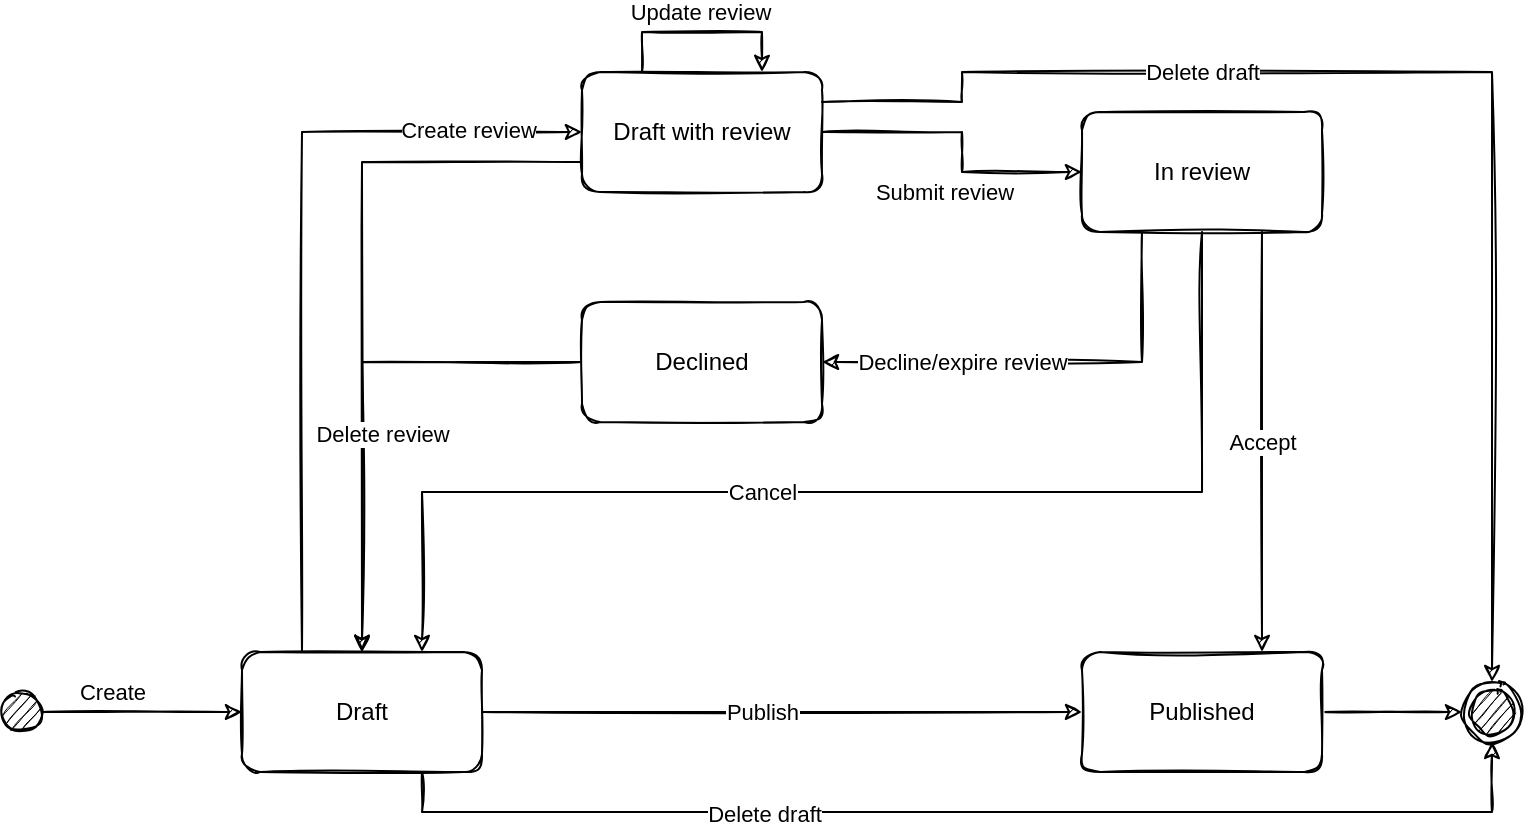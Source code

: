 <mxfile version="16.5.1" type="device"><diagram id="TRgVd12U0wXP9nErbiHY" name="Page-1"><mxGraphModel dx="1286" dy="689" grid="1" gridSize="10" guides="1" tooltips="1" connect="1" arrows="1" fold="1" page="1" pageScale="1" pageWidth="1654" pageHeight="1169" math="0" shadow="0"><root><mxCell id="0"/><mxCell id="1" parent="0"/><mxCell id="fLkMAQggL9lnL11cRAD6-31" style="edgeStyle=orthogonalEdgeStyle;rounded=0;orthogonalLoop=1;jettySize=auto;html=1;fontSize=31;sketch=1;entryX=0;entryY=0.5;entryDx=0;entryDy=0;exitX=1;exitY=0.5;exitDx=0;exitDy=0;" parent="1" source="fLkMAQggL9lnL11cRAD6-2" target="fLkMAQggL9lnL11cRAD6-30" edge="1"><mxGeometry relative="1" as="geometry"><mxPoint x="110" y="510" as="sourcePoint"/><Array as="points"/></mxGeometry></mxCell><mxCell id="fLkMAQggL9lnL11cRAD6-83" value="Create" style="edgeLabel;html=1;align=center;verticalAlign=middle;resizable=0;points=[];fontSize=11;" parent="fLkMAQggL9lnL11cRAD6-31" vertex="1" connectable="0"><mxGeometry x="-0.325" y="1" relative="1" as="geometry"><mxPoint x="1" y="-9" as="offset"/></mxGeometry></mxCell><mxCell id="fLkMAQggL9lnL11cRAD6-2" value="" style="ellipse;whiteSpace=wrap;html=1;aspect=fixed;shadow=0;sketch=1;fillColor=#000000;" parent="1" vertex="1"><mxGeometry x="70" y="470" width="20" height="20" as="geometry"/></mxCell><mxCell id="fLkMAQggL9lnL11cRAD6-42" style="edgeStyle=orthogonalEdgeStyle;rounded=0;orthogonalLoop=1;jettySize=auto;html=1;exitX=1;exitY=0.5;exitDx=0;exitDy=0;fontSize=11;sketch=1;" parent="1" source="fLkMAQggL9lnL11cRAD6-30" target="fLkMAQggL9lnL11cRAD6-39" edge="1"><mxGeometry relative="1" as="geometry"/></mxCell><mxCell id="fLkMAQggL9lnL11cRAD6-43" value="Publish" style="edgeLabel;html=1;align=center;verticalAlign=middle;resizable=0;points=[];fontSize=11;" parent="fLkMAQggL9lnL11cRAD6-42" vertex="1" connectable="0"><mxGeometry x="-0.079" y="-1" relative="1" as="geometry"><mxPoint x="2" y="-1" as="offset"/></mxGeometry></mxCell><mxCell id="fLkMAQggL9lnL11cRAD6-58" style="edgeStyle=orthogonalEdgeStyle;rounded=0;orthogonalLoop=1;jettySize=auto;html=1;exitX=0.75;exitY=1;exitDx=0;exitDy=0;entryX=0.5;entryY=1;entryDx=0;entryDy=0;fontSize=11;sketch=1;" parent="1" source="fLkMAQggL9lnL11cRAD6-30" target="fLkMAQggL9lnL11cRAD6-52" edge="1"><mxGeometry relative="1" as="geometry"/></mxCell><mxCell id="fLkMAQggL9lnL11cRAD6-59" value="Delete draft" style="edgeLabel;html=1;align=center;verticalAlign=middle;resizable=0;points=[];fontSize=11;" parent="fLkMAQggL9lnL11cRAD6-58" vertex="1" connectable="0"><mxGeometry x="-0.1" relative="1" as="geometry"><mxPoint x="-75" y="1" as="offset"/></mxGeometry></mxCell><mxCell id="4GdUixe9zCUe-EsCM_A6-9" style="edgeStyle=orthogonalEdgeStyle;rounded=0;orthogonalLoop=1;jettySize=auto;html=1;exitX=0.25;exitY=0;exitDx=0;exitDy=0;entryX=0;entryY=0.5;entryDx=0;entryDy=0;sketch=1;" edge="1" parent="1" source="fLkMAQggL9lnL11cRAD6-30" target="fLkMAQggL9lnL11cRAD6-33"><mxGeometry relative="1" as="geometry"/></mxCell><mxCell id="4GdUixe9zCUe-EsCM_A6-12" value="Create review" style="edgeLabel;html=1;align=center;verticalAlign=middle;resizable=0;points=[];" vertex="1" connectable="0" parent="4GdUixe9zCUe-EsCM_A6-9"><mxGeometry x="0.575" y="-2" relative="1" as="geometry"><mxPoint x="28" y="-3" as="offset"/></mxGeometry></mxCell><mxCell id="fLkMAQggL9lnL11cRAD6-30" value="Draft" style="rounded=1;whiteSpace=wrap;html=1;shadow=0;sketch=1;strokeColor=#000000;fillColor=#FFFFFF;" parent="1" vertex="1"><mxGeometry x="190" y="450" width="120" height="60" as="geometry"/></mxCell><mxCell id="fLkMAQggL9lnL11cRAD6-41" style="edgeStyle=orthogonalEdgeStyle;rounded=0;orthogonalLoop=1;jettySize=auto;html=1;exitX=1;exitY=0.5;exitDx=0;exitDy=0;entryX=0;entryY=0.5;entryDx=0;entryDy=0;fontSize=11;sketch=1;" parent="1" source="fLkMAQggL9lnL11cRAD6-33" target="fLkMAQggL9lnL11cRAD6-40" edge="1"><mxGeometry relative="1" as="geometry"><Array as="points"><mxPoint x="550" y="190"/><mxPoint x="550" y="210"/></Array></mxGeometry></mxCell><mxCell id="fLkMAQggL9lnL11cRAD6-44" value="Submit review" style="edgeLabel;html=1;align=center;verticalAlign=middle;resizable=0;points=[];fontSize=11;" parent="fLkMAQggL9lnL11cRAD6-41" vertex="1" connectable="0"><mxGeometry x="0.133" y="2" relative="1" as="geometry"><mxPoint x="-11" y="15" as="offset"/></mxGeometry></mxCell><mxCell id="4GdUixe9zCUe-EsCM_A6-6" style="edgeStyle=orthogonalEdgeStyle;rounded=0;orthogonalLoop=1;jettySize=auto;html=1;entryX=0.5;entryY=0;entryDx=0;entryDy=0;sketch=1;exitX=1;exitY=0.25;exitDx=0;exitDy=0;" edge="1" parent="1" source="fLkMAQggL9lnL11cRAD6-33" target="fLkMAQggL9lnL11cRAD6-52"><mxGeometry relative="1" as="geometry"><mxPoint x="270" y="160" as="sourcePoint"/><Array as="points"><mxPoint x="550" y="175"/><mxPoint x="550" y="160"/><mxPoint x="815" y="160"/></Array></mxGeometry></mxCell><mxCell id="4GdUixe9zCUe-EsCM_A6-7" value="Delete draft" style="edgeLabel;html=1;align=center;verticalAlign=middle;resizable=0;points=[];" vertex="1" connectable="0" parent="4GdUixe9zCUe-EsCM_A6-6"><mxGeometry x="-0.509" relative="1" as="geometry"><mxPoint x="44" as="offset"/></mxGeometry></mxCell><mxCell id="4GdUixe9zCUe-EsCM_A6-10" style="edgeStyle=orthogonalEdgeStyle;rounded=0;orthogonalLoop=1;jettySize=auto;html=1;exitX=0;exitY=0.75;exitDx=0;exitDy=0;entryX=0.5;entryY=0;entryDx=0;entryDy=0;sketch=1;" edge="1" parent="1" source="fLkMAQggL9lnL11cRAD6-33" target="fLkMAQggL9lnL11cRAD6-30"><mxGeometry relative="1" as="geometry"/></mxCell><mxCell id="fLkMAQggL9lnL11cRAD6-33" value="Draft with review" style="rounded=1;whiteSpace=wrap;html=1;shadow=0;sketch=1;strokeColor=#000000;fillColor=#FFFFFF;" parent="1" vertex="1"><mxGeometry x="360" y="160" width="120" height="60" as="geometry"/></mxCell><mxCell id="fLkMAQggL9lnL11cRAD6-37" style="edgeStyle=orthogonalEdgeStyle;rounded=0;orthogonalLoop=1;jettySize=auto;html=1;exitX=0.25;exitY=0;exitDx=0;exitDy=0;entryX=0.75;entryY=0;entryDx=0;entryDy=0;sketch=1;" parent="1" source="fLkMAQggL9lnL11cRAD6-33" target="fLkMAQggL9lnL11cRAD6-33" edge="1"><mxGeometry relative="1" as="geometry"><mxPoint x="390" y="170" as="sourcePoint"/><mxPoint x="450" y="170" as="targetPoint"/><Array as="points"><mxPoint x="390" y="140"/><mxPoint x="450" y="140"/></Array></mxGeometry></mxCell><mxCell id="fLkMAQggL9lnL11cRAD6-38" value="Update review" style="edgeLabel;html=1;align=center;verticalAlign=middle;resizable=0;points=[];" parent="fLkMAQggL9lnL11cRAD6-37" vertex="1" connectable="0"><mxGeometry x="0.014" y="-1" relative="1" as="geometry"><mxPoint x="-2" y="-11" as="offset"/></mxGeometry></mxCell><mxCell id="4GdUixe9zCUe-EsCM_A6-15" style="edgeStyle=orthogonalEdgeStyle;rounded=0;sketch=1;orthogonalLoop=1;jettySize=auto;html=1;exitX=1;exitY=0.5;exitDx=0;exitDy=0;" edge="1" parent="1" source="fLkMAQggL9lnL11cRAD6-39" target="fLkMAQggL9lnL11cRAD6-52"><mxGeometry relative="1" as="geometry"/></mxCell><mxCell id="fLkMAQggL9lnL11cRAD6-39" value="Published" style="rounded=1;whiteSpace=wrap;html=1;shadow=0;sketch=1;strokeColor=#000000;fillColor=#FFFFFF;" parent="1" vertex="1"><mxGeometry x="610" y="450" width="120" height="60" as="geometry"/></mxCell><mxCell id="fLkMAQggL9lnL11cRAD6-45" value="Accept" style="edgeStyle=orthogonalEdgeStyle;rounded=0;orthogonalLoop=1;jettySize=auto;html=1;exitX=0.75;exitY=1;exitDx=0;exitDy=0;fontSize=11;entryX=0.75;entryY=0;entryDx=0;entryDy=0;sketch=1;" parent="1" source="fLkMAQggL9lnL11cRAD6-40" target="fLkMAQggL9lnL11cRAD6-39" edge="1"><mxGeometry relative="1" as="geometry"/></mxCell><mxCell id="fLkMAQggL9lnL11cRAD6-46" style="edgeStyle=orthogonalEdgeStyle;rounded=0;orthogonalLoop=1;jettySize=auto;html=1;exitX=0.25;exitY=1;exitDx=0;exitDy=0;fontSize=11;entryX=1;entryY=0.5;entryDx=0;entryDy=0;sketch=1;" parent="1" source="fLkMAQggL9lnL11cRAD6-40" target="fLkMAQggL9lnL11cRAD6-48" edge="1"><mxGeometry relative="1" as="geometry"><mxPoint x="560" y="300" as="targetPoint"/></mxGeometry></mxCell><mxCell id="fLkMAQggL9lnL11cRAD6-47" value="Decline/expire review" style="edgeLabel;html=1;align=center;verticalAlign=middle;resizable=0;points=[];fontSize=11;" parent="fLkMAQggL9lnL11cRAD6-46" vertex="1" connectable="0"><mxGeometry x="0.183" relative="1" as="geometry"><mxPoint x="-22" as="offset"/></mxGeometry></mxCell><mxCell id="4GdUixe9zCUe-EsCM_A6-4" style="edgeStyle=orthogonalEdgeStyle;rounded=0;orthogonalLoop=1;jettySize=auto;html=1;exitX=0.5;exitY=1;exitDx=0;exitDy=0;entryX=0.75;entryY=0;entryDx=0;entryDy=0;sketch=1;" edge="1" parent="1" source="fLkMAQggL9lnL11cRAD6-40" target="fLkMAQggL9lnL11cRAD6-30"><mxGeometry relative="1" as="geometry"><mxPoint x="360" y="456" as="targetPoint"/><Array as="points"><mxPoint x="670" y="370"/><mxPoint x="280" y="370"/></Array></mxGeometry></mxCell><mxCell id="4GdUixe9zCUe-EsCM_A6-5" value="Cancel" style="edgeLabel;html=1;align=center;verticalAlign=middle;resizable=0;points=[];" vertex="1" connectable="0" parent="4GdUixe9zCUe-EsCM_A6-4"><mxGeometry x="0.506" y="-2" relative="1" as="geometry"><mxPoint x="102" y="2" as="offset"/></mxGeometry></mxCell><mxCell id="fLkMAQggL9lnL11cRAD6-40" value="In review" style="rounded=1;whiteSpace=wrap;html=1;shadow=0;sketch=1;strokeColor=#000000;fillColor=#FFFFFF;" parent="1" vertex="1"><mxGeometry x="610" y="180" width="120" height="60" as="geometry"/></mxCell><mxCell id="fLkMAQggL9lnL11cRAD6-49" style="edgeStyle=orthogonalEdgeStyle;rounded=0;orthogonalLoop=1;jettySize=auto;html=1;exitX=0;exitY=0.5;exitDx=0;exitDy=0;entryX=0.5;entryY=0;entryDx=0;entryDy=0;fontSize=11;sketch=1;" parent="1" source="fLkMAQggL9lnL11cRAD6-48" target="fLkMAQggL9lnL11cRAD6-30" edge="1"><mxGeometry relative="1" as="geometry"/></mxCell><mxCell id="fLkMAQggL9lnL11cRAD6-50" value="Delete review" style="edgeLabel;html=1;align=center;verticalAlign=middle;resizable=0;points=[];fontSize=11;" parent="fLkMAQggL9lnL11cRAD6-49" vertex="1" connectable="0"><mxGeometry x="-0.04" y="4" relative="1" as="geometry"><mxPoint x="6" y="23" as="offset"/></mxGeometry></mxCell><mxCell id="fLkMAQggL9lnL11cRAD6-48" value="Declined" style="rounded=1;whiteSpace=wrap;html=1;shadow=0;sketch=1;strokeColor=#000000;fillColor=#FFFFFF;" parent="1" vertex="1"><mxGeometry x="360" y="275" width="120" height="60" as="geometry"/></mxCell><mxCell id="fLkMAQggL9lnL11cRAD6-52" value="" style="ellipse;html=1;shape=endState;fillColor=#000000;strokeColor=#000000;shadow=0;sketch=1;" parent="1" vertex="1"><mxGeometry x="800" y="465" width="30" height="30" as="geometry"/></mxCell></root></mxGraphModel></diagram></mxfile>